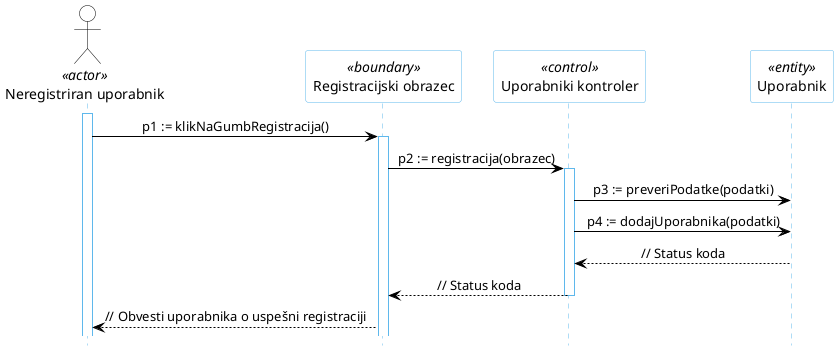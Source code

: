@startuml
hide footbox

skinparam backgroundcolor transparent
skinparam defaultTextAlignment center
skinparam actorBorderColor black
skinparam actorBackgroundColor white
skinparam arrowColor black  
skinparam sequenceLifeLineBorderColor #5FB8EC
skinparam sequenceParticipantBorderColor #5FB8EC
skinparam sequenceParticipantBackgroundColor white

actor "Neregistriran uporabnik" AS U1 <<actor>>

participant "Registracijski obrazec" as R5 <<boundary>>
participant "Uporabniki kontroler" as R2 <<control>>
participant "Uporabnik" as R4 <<entity>>

activate U1
U1 -> R5: p1 := klikNaGumbRegistracija()
activate R5
R5 -> R2: p2 := registracija(obrazec)
activate R2
R2 -> R4: p3 := preveriPodatke(podatki)
R2 -> R4: p4 := dodajUporabnika(podatki)
R4 --> R2: // Status koda
R2 --> R5: // Status koda
deactivate R2
R5 --> U1: // Obvesti uporabnika o uspešni registraciji
@enduml